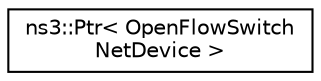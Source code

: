 digraph "Graphical Class Hierarchy"
{
 // LATEX_PDF_SIZE
  edge [fontname="Helvetica",fontsize="10",labelfontname="Helvetica",labelfontsize="10"];
  node [fontname="Helvetica",fontsize="10",shape=record];
  rankdir="LR";
  Node0 [label="ns3::Ptr\< OpenFlowSwitch\lNetDevice \>",height=0.2,width=0.4,color="black", fillcolor="white", style="filled",URL="$classns3_1_1_ptr.html",tooltip=" "];
}
